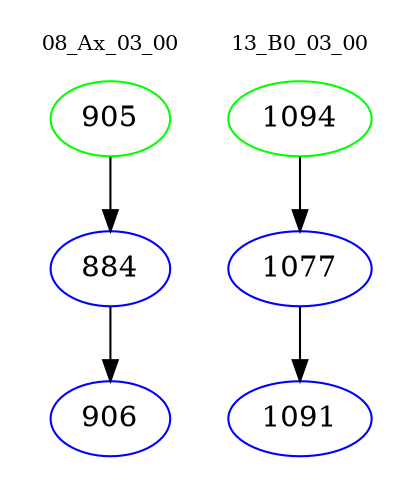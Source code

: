 digraph{
subgraph cluster_0 {
color = white
label = "08_Ax_03_00";
fontsize=10;
T0_905 [label="905", color="green"]
T0_905 -> T0_884 [color="black"]
T0_884 [label="884", color="blue"]
T0_884 -> T0_906 [color="black"]
T0_906 [label="906", color="blue"]
}
subgraph cluster_1 {
color = white
label = "13_B0_03_00";
fontsize=10;
T1_1094 [label="1094", color="green"]
T1_1094 -> T1_1077 [color="black"]
T1_1077 [label="1077", color="blue"]
T1_1077 -> T1_1091 [color="black"]
T1_1091 [label="1091", color="blue"]
}
}
